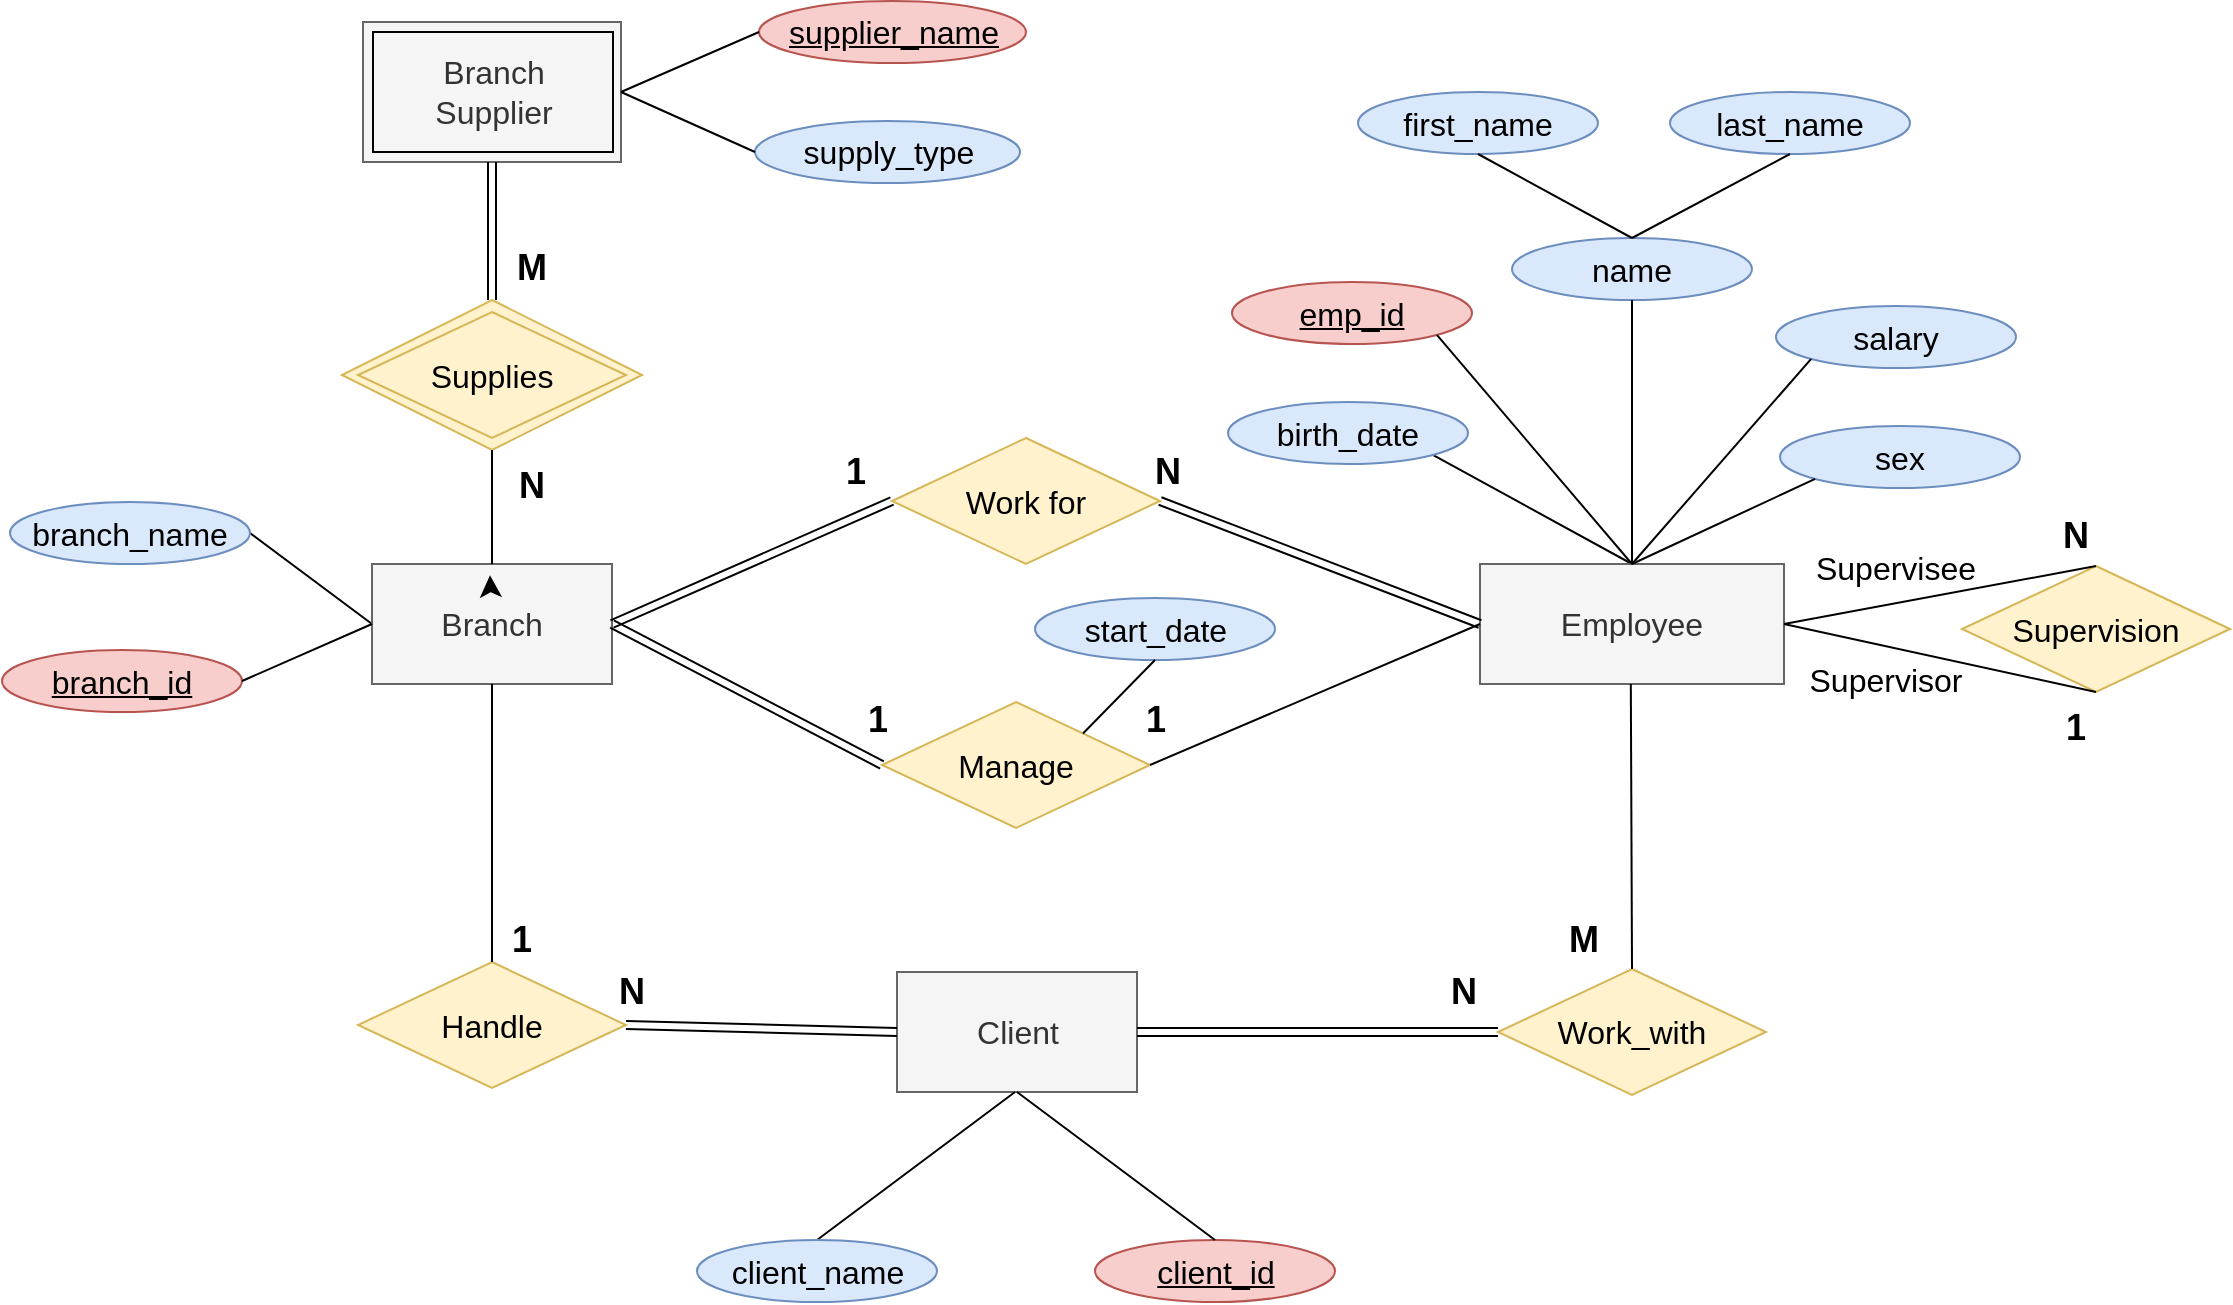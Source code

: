 <mxfile version="22.1.17" type="github">
  <diagram name="Page-1" id="cQ3zdosAbcx39ae-mgn1">
    <mxGraphModel dx="1571" dy="976" grid="0" gridSize="10" guides="1" tooltips="1" connect="1" arrows="1" fold="1" page="0" pageScale="1" pageWidth="850" pageHeight="1100" math="0" shadow="0">
      <root>
        <mxCell id="0" />
        <mxCell id="1" parent="0" />
        <mxCell id="zE7A5mMf3-AVIn3OmA2D-67" value="Work for" style="rhombus;whiteSpace=wrap;html=1;fontSize=16;fillColor=#fff2cc;strokeColor=#d6b656;" vertex="1" parent="1">
          <mxGeometry x="41.94" y="379" width="150.12" height="75" as="geometry" />
        </mxCell>
        <mxCell id="zE7A5mMf3-AVIn3OmA2D-1" value="" style="endArrow=none;html=1;rounded=0;fontSize=12;startSize=8;endSize=8;curved=1;entryX=0;entryY=0.5;entryDx=0;entryDy=0;exitX=1;exitY=0.5;exitDx=0;exitDy=0;" edge="1" parent="1" source="zE7A5mMf3-AVIn3OmA2D-6" target="zE7A5mMf3-AVIn3OmA2D-2">
          <mxGeometry width="50" height="50" relative="1" as="geometry">
            <mxPoint x="8" y="500.5" as="sourcePoint" />
            <mxPoint x="56" y="548" as="targetPoint" />
          </mxGeometry>
        </mxCell>
        <mxCell id="zE7A5mMf3-AVIn3OmA2D-2" value="Branch" style="rounded=0;whiteSpace=wrap;html=1;fontSize=16;fillColor=#f5f5f5;fontColor=#333333;strokeColor=#666666;" vertex="1" parent="1">
          <mxGeometry x="57" y="511" width="120" height="60" as="geometry" />
        </mxCell>
        <mxCell id="zE7A5mMf3-AVIn3OmA2D-6" value="branch_name" style="ellipse;whiteSpace=wrap;html=1;fontSize=16;fillColor=#dae8fc;strokeColor=#6c8ebf;" vertex="1" parent="1">
          <mxGeometry x="-124" y="480" width="120" height="31" as="geometry" />
        </mxCell>
        <mxCell id="zE7A5mMf3-AVIn3OmA2D-7" value="&lt;u&gt;branch_id&lt;/u&gt;" style="ellipse;whiteSpace=wrap;html=1;fontSize=16;fillColor=#f8cecc;strokeColor=#b85450;" vertex="1" parent="1">
          <mxGeometry x="-128" y="554" width="120" height="31" as="geometry" />
        </mxCell>
        <mxCell id="zE7A5mMf3-AVIn3OmA2D-8" value="" style="endArrow=none;html=1;rounded=0;fontSize=12;startSize=8;endSize=8;curved=1;entryX=0;entryY=0.5;entryDx=0;entryDy=0;exitX=1;exitY=0.5;exitDx=0;exitDy=0;" edge="1" parent="1" source="zE7A5mMf3-AVIn3OmA2D-7" target="zE7A5mMf3-AVIn3OmA2D-2">
          <mxGeometry width="50" height="50" relative="1" as="geometry">
            <mxPoint x="20" y="609" as="sourcePoint" />
            <mxPoint x="82" y="661" as="targetPoint" />
          </mxGeometry>
        </mxCell>
        <mxCell id="zE7A5mMf3-AVIn3OmA2D-9" value="" style="endArrow=none;html=1;rounded=0;fontSize=12;startSize=8;endSize=8;curved=1;entryX=0.5;entryY=0;entryDx=0;entryDy=0;exitX=1;exitY=1;exitDx=0;exitDy=0;" edge="1" parent="1" source="zE7A5mMf3-AVIn3OmA2D-11" target="zE7A5mMf3-AVIn3OmA2D-10">
          <mxGeometry width="50" height="50" relative="1" as="geometry">
            <mxPoint x="562" y="500.5" as="sourcePoint" />
            <mxPoint x="610" y="548" as="targetPoint" />
          </mxGeometry>
        </mxCell>
        <mxCell id="zE7A5mMf3-AVIn3OmA2D-10" value="Employee" style="rounded=0;whiteSpace=wrap;html=1;fontSize=16;fillColor=#f5f5f5;fontColor=#333333;strokeColor=#666666;" vertex="1" parent="1">
          <mxGeometry x="611" y="511" width="152" height="60" as="geometry" />
        </mxCell>
        <mxCell id="zE7A5mMf3-AVIn3OmA2D-11" value="birth_date" style="ellipse;whiteSpace=wrap;html=1;fontSize=16;fillColor=#dae8fc;strokeColor=#6c8ebf;" vertex="1" parent="1">
          <mxGeometry x="485" y="430" width="120" height="31" as="geometry" />
        </mxCell>
        <mxCell id="zE7A5mMf3-AVIn3OmA2D-13" value="&lt;u&gt;emp_id&lt;/u&gt;" style="ellipse;whiteSpace=wrap;html=1;fontSize=16;fillColor=#f8cecc;strokeColor=#b85450;" vertex="1" parent="1">
          <mxGeometry x="487" y="370" width="120" height="31" as="geometry" />
        </mxCell>
        <mxCell id="zE7A5mMf3-AVIn3OmA2D-14" value="" style="endArrow=none;html=1;rounded=0;fontSize=12;startSize=8;endSize=8;curved=1;entryX=0.5;entryY=0;entryDx=0;entryDy=0;exitX=1;exitY=1;exitDx=0;exitDy=0;" edge="1" parent="1" source="zE7A5mMf3-AVIn3OmA2D-13" target="zE7A5mMf3-AVIn3OmA2D-10">
          <mxGeometry width="50" height="50" relative="1" as="geometry">
            <mxPoint x="635" y="464" as="sourcePoint" />
            <mxPoint x="681" y="521" as="targetPoint" />
          </mxGeometry>
        </mxCell>
        <mxCell id="zE7A5mMf3-AVIn3OmA2D-15" value="name" style="ellipse;whiteSpace=wrap;html=1;fontSize=16;fillColor=#dae8fc;strokeColor=#6c8ebf;" vertex="1" parent="1">
          <mxGeometry x="627" y="348" width="120" height="31" as="geometry" />
        </mxCell>
        <mxCell id="zE7A5mMf3-AVIn3OmA2D-16" value="" style="endArrow=none;html=1;rounded=0;fontSize=12;startSize=8;endSize=8;curved=1;entryX=0.5;entryY=0;entryDx=0;entryDy=0;exitX=0.5;exitY=1;exitDx=0;exitDy=0;" edge="1" parent="1" source="zE7A5mMf3-AVIn3OmA2D-15" target="zE7A5mMf3-AVIn3OmA2D-10">
          <mxGeometry width="50" height="50" relative="1" as="geometry">
            <mxPoint x="598" y="432" as="sourcePoint" />
            <mxPoint x="697" y="521" as="targetPoint" />
          </mxGeometry>
        </mxCell>
        <mxCell id="zE7A5mMf3-AVIn3OmA2D-17" value="salary" style="ellipse;whiteSpace=wrap;html=1;fontSize=16;fillColor=#dae8fc;strokeColor=#6c8ebf;" vertex="1" parent="1">
          <mxGeometry x="759" y="382" width="120" height="31" as="geometry" />
        </mxCell>
        <mxCell id="zE7A5mMf3-AVIn3OmA2D-18" value="sex" style="ellipse;whiteSpace=wrap;html=1;fontSize=16;fillColor=#dae8fc;strokeColor=#6c8ebf;" vertex="1" parent="1">
          <mxGeometry x="761" y="442" width="120" height="31" as="geometry" />
        </mxCell>
        <mxCell id="zE7A5mMf3-AVIn3OmA2D-19" value="" style="endArrow=none;html=1;rounded=0;fontSize=12;startSize=8;endSize=8;curved=1;entryX=0;entryY=1;entryDx=0;entryDy=0;exitX=0.5;exitY=0;exitDx=0;exitDy=0;" edge="1" parent="1" source="zE7A5mMf3-AVIn3OmA2D-10" target="zE7A5mMf3-AVIn3OmA2D-18">
          <mxGeometry width="50" height="50" relative="1" as="geometry">
            <mxPoint x="607" y="498" as="sourcePoint" />
            <mxPoint x="697" y="521" as="targetPoint" />
          </mxGeometry>
        </mxCell>
        <mxCell id="zE7A5mMf3-AVIn3OmA2D-20" value="" style="endArrow=none;html=1;rounded=0;fontSize=12;startSize=8;endSize=8;curved=1;entryX=0.5;entryY=0;entryDx=0;entryDy=0;exitX=0;exitY=1;exitDx=0;exitDy=0;" edge="1" parent="1" source="zE7A5mMf3-AVIn3OmA2D-17" target="zE7A5mMf3-AVIn3OmA2D-10">
          <mxGeometry width="50" height="50" relative="1" as="geometry">
            <mxPoint x="598" y="432" as="sourcePoint" />
            <mxPoint x="697" y="521" as="targetPoint" />
          </mxGeometry>
        </mxCell>
        <mxCell id="zE7A5mMf3-AVIn3OmA2D-22" value="first_name" style="ellipse;whiteSpace=wrap;html=1;fontSize=16;fillColor=#dae8fc;strokeColor=#6c8ebf;" vertex="1" parent="1">
          <mxGeometry x="550" y="275" width="120" height="31" as="geometry" />
        </mxCell>
        <mxCell id="zE7A5mMf3-AVIn3OmA2D-23" value="last_name" style="ellipse;whiteSpace=wrap;html=1;fontSize=16;fillColor=#dae8fc;strokeColor=#6c8ebf;" vertex="1" parent="1">
          <mxGeometry x="706" y="275" width="120" height="31" as="geometry" />
        </mxCell>
        <mxCell id="zE7A5mMf3-AVIn3OmA2D-24" value="" style="endArrow=none;html=1;rounded=0;fontSize=12;startSize=8;endSize=8;curved=1;entryX=0.5;entryY=0;entryDx=0;entryDy=0;exitX=0.5;exitY=1;exitDx=0;exitDy=0;" edge="1" parent="1" source="zE7A5mMf3-AVIn3OmA2D-22" target="zE7A5mMf3-AVIn3OmA2D-15">
          <mxGeometry width="50" height="50" relative="1" as="geometry">
            <mxPoint x="697" y="389" as="sourcePoint" />
            <mxPoint x="697" y="521" as="targetPoint" />
          </mxGeometry>
        </mxCell>
        <mxCell id="zE7A5mMf3-AVIn3OmA2D-25" value="" style="endArrow=none;html=1;rounded=0;fontSize=12;startSize=8;endSize=8;curved=1;entryX=0.5;entryY=0;entryDx=0;entryDy=0;exitX=0.5;exitY=1;exitDx=0;exitDy=0;" edge="1" parent="1" source="zE7A5mMf3-AVIn3OmA2D-23" target="zE7A5mMf3-AVIn3OmA2D-15">
          <mxGeometry width="50" height="50" relative="1" as="geometry">
            <mxPoint x="620" y="316" as="sourcePoint" />
            <mxPoint x="697" y="358" as="targetPoint" />
          </mxGeometry>
        </mxCell>
        <mxCell id="zE7A5mMf3-AVIn3OmA2D-26" value="Client" style="rounded=0;whiteSpace=wrap;html=1;fontSize=16;fillColor=#f5f5f5;fontColor=#333333;strokeColor=#666666;" vertex="1" parent="1">
          <mxGeometry x="319.5" y="715" width="120" height="60" as="geometry" />
        </mxCell>
        <mxCell id="zE7A5mMf3-AVIn3OmA2D-27" value="" style="endArrow=none;html=1;rounded=0;fontSize=12;startSize=8;endSize=8;curved=1;exitX=0.5;exitY=0;exitDx=0;exitDy=0;" edge="1" parent="1" source="zE7A5mMf3-AVIn3OmA2D-28">
          <mxGeometry width="50" height="50" relative="1" as="geometry">
            <mxPoint x="351.5" y="869.5" as="sourcePoint" />
            <mxPoint x="378.5" y="775" as="targetPoint" />
          </mxGeometry>
        </mxCell>
        <mxCell id="zE7A5mMf3-AVIn3OmA2D-28" value="client_name" style="ellipse;whiteSpace=wrap;html=1;fontSize=16;fillColor=#dae8fc;strokeColor=#6c8ebf;" vertex="1" parent="1">
          <mxGeometry x="219.5" y="849" width="120" height="31" as="geometry" />
        </mxCell>
        <mxCell id="zE7A5mMf3-AVIn3OmA2D-29" value="&lt;u&gt;client_id&lt;/u&gt;" style="ellipse;whiteSpace=wrap;html=1;fontSize=16;fillColor=#f8cecc;strokeColor=#b85450;" vertex="1" parent="1">
          <mxGeometry x="418.5" y="849" width="120" height="31" as="geometry" />
        </mxCell>
        <mxCell id="zE7A5mMf3-AVIn3OmA2D-30" value="" style="endArrow=none;html=1;rounded=0;fontSize=12;startSize=8;endSize=8;curved=1;entryX=0.5;entryY=1;entryDx=0;entryDy=0;exitX=0.5;exitY=0;exitDx=0;exitDy=0;" edge="1" parent="1" source="zE7A5mMf3-AVIn3OmA2D-29" target="zE7A5mMf3-AVIn3OmA2D-26">
          <mxGeometry width="50" height="50" relative="1" as="geometry">
            <mxPoint x="363.5" y="978" as="sourcePoint" />
            <mxPoint x="400.5" y="910" as="targetPoint" />
          </mxGeometry>
        </mxCell>
        <mxCell id="zE7A5mMf3-AVIn3OmA2D-31" value="Work for" style="rhombus;whiteSpace=wrap;html=1;fontSize=16;fillColor=#fff2cc;strokeColor=#d6b656;" vertex="1" parent="1">
          <mxGeometry x="317" y="448" width="134" height="63" as="geometry" />
        </mxCell>
        <mxCell id="zE7A5mMf3-AVIn3OmA2D-32" value="" style="endArrow=none;html=1;rounded=0;fontSize=12;curved=1;entryX=0;entryY=0.5;entryDx=0;entryDy=0;shape=link;" edge="1" parent="1" target="zE7A5mMf3-AVIn3OmA2D-31">
          <mxGeometry width="50" height="50" relative="1" as="geometry">
            <mxPoint x="177" y="541" as="sourcePoint" />
            <mxPoint x="276" y="467" as="targetPoint" />
          </mxGeometry>
        </mxCell>
        <mxCell id="zE7A5mMf3-AVIn3OmA2D-33" value="" style="endArrow=none;html=1;rounded=0;fontSize=12;curved=1;entryX=1;entryY=0.5;entryDx=0;entryDy=0;exitX=0;exitY=0.5;exitDx=0;exitDy=0;shape=link;" edge="1" parent="1" source="zE7A5mMf3-AVIn3OmA2D-10" target="zE7A5mMf3-AVIn3OmA2D-31">
          <mxGeometry width="50" height="50" relative="1" as="geometry">
            <mxPoint x="187" y="551" as="sourcePoint" />
            <mxPoint x="327" y="490" as="targetPoint" />
          </mxGeometry>
        </mxCell>
        <mxCell id="zE7A5mMf3-AVIn3OmA2D-34" value="Manage" style="rhombus;whiteSpace=wrap;html=1;fontSize=16;fillColor=#fff2cc;strokeColor=#d6b656;" vertex="1" parent="1">
          <mxGeometry x="312" y="580" width="134" height="63" as="geometry" />
        </mxCell>
        <mxCell id="zE7A5mMf3-AVIn3OmA2D-35" value="" style="endArrow=none;html=1;rounded=0;fontSize=12;curved=1;entryX=0;entryY=0.5;entryDx=0;entryDy=0;exitX=1;exitY=0.5;exitDx=0;exitDy=0;shape=link;" edge="1" parent="1" source="zE7A5mMf3-AVIn3OmA2D-2" target="zE7A5mMf3-AVIn3OmA2D-34">
          <mxGeometry width="50" height="50" relative="1" as="geometry">
            <mxPoint x="187" y="551" as="sourcePoint" />
            <mxPoint x="327" y="490" as="targetPoint" />
          </mxGeometry>
        </mxCell>
        <mxCell id="zE7A5mMf3-AVIn3OmA2D-36" value="" style="endArrow=none;html=1;rounded=0;fontSize=12;startSize=8;endSize=8;curved=1;entryX=0;entryY=0.5;entryDx=0;entryDy=0;exitX=1;exitY=0.5;exitDx=0;exitDy=0;" edge="1" parent="1" source="zE7A5mMf3-AVIn3OmA2D-34" target="zE7A5mMf3-AVIn3OmA2D-10">
          <mxGeometry width="50" height="50" relative="1" as="geometry">
            <mxPoint x="621" y="551" as="sourcePoint" />
            <mxPoint x="461" y="490" as="targetPoint" />
          </mxGeometry>
        </mxCell>
        <mxCell id="zE7A5mMf3-AVIn3OmA2D-37" value="&lt;b&gt;&lt;font style=&quot;font-size: 18px;&quot;&gt;N&lt;/font&gt;&lt;/b&gt;" style="text;html=1;strokeColor=none;fillColor=none;align=center;verticalAlign=middle;whiteSpace=wrap;rounded=0;fontSize=16;" vertex="1" parent="1">
          <mxGeometry x="425" y="450" width="60" height="30" as="geometry" />
        </mxCell>
        <mxCell id="zE7A5mMf3-AVIn3OmA2D-38" value="&lt;b&gt;&lt;font style=&quot;font-size: 18px;&quot;&gt;1&lt;/font&gt;&lt;/b&gt;" style="text;html=1;strokeColor=none;fillColor=none;align=center;verticalAlign=middle;whiteSpace=wrap;rounded=0;fontSize=16;" vertex="1" parent="1">
          <mxGeometry x="269" y="450" width="60" height="30" as="geometry" />
        </mxCell>
        <mxCell id="zE7A5mMf3-AVIn3OmA2D-39" value="&lt;b&gt;&lt;font style=&quot;font-size: 18px;&quot;&gt;1&lt;/font&gt;&lt;/b&gt;" style="text;html=1;strokeColor=none;fillColor=none;align=center;verticalAlign=middle;whiteSpace=wrap;rounded=0;fontSize=16;" vertex="1" parent="1">
          <mxGeometry x="279.5" y="574" width="60" height="30" as="geometry" />
        </mxCell>
        <mxCell id="zE7A5mMf3-AVIn3OmA2D-40" value="&lt;b&gt;&lt;font style=&quot;font-size: 18px;&quot;&gt;1&lt;/font&gt;&lt;/b&gt;" style="text;html=1;strokeColor=none;fillColor=none;align=center;verticalAlign=middle;whiteSpace=wrap;rounded=0;fontSize=16;" vertex="1" parent="1">
          <mxGeometry x="418.5" y="574" width="60" height="30" as="geometry" />
        </mxCell>
        <mxCell id="zE7A5mMf3-AVIn3OmA2D-41" value="start_date" style="ellipse;whiteSpace=wrap;html=1;fontSize=16;fillColor=#dae8fc;strokeColor=#6c8ebf;" vertex="1" parent="1">
          <mxGeometry x="388.5" y="528" width="120" height="31" as="geometry" />
        </mxCell>
        <mxCell id="zE7A5mMf3-AVIn3OmA2D-42" value="" style="endArrow=none;html=1;rounded=0;fontSize=12;startSize=8;endSize=8;curved=1;entryX=0.5;entryY=1;entryDx=0;entryDy=0;exitX=1;exitY=0;exitDx=0;exitDy=0;" edge="1" parent="1" source="zE7A5mMf3-AVIn3OmA2D-34" target="zE7A5mMf3-AVIn3OmA2D-41">
          <mxGeometry width="50" height="50" relative="1" as="geometry">
            <mxPoint x="598" y="466" as="sourcePoint" />
            <mxPoint x="697" y="521" as="targetPoint" />
          </mxGeometry>
        </mxCell>
        <mxCell id="zE7A5mMf3-AVIn3OmA2D-43" value="Handle" style="rhombus;whiteSpace=wrap;html=1;fontSize=16;fillColor=#fff2cc;strokeColor=#d6b656;" vertex="1" parent="1">
          <mxGeometry x="50" y="710" width="134" height="63" as="geometry" />
        </mxCell>
        <mxCell id="zE7A5mMf3-AVIn3OmA2D-44" value="Work_with" style="rhombus;whiteSpace=wrap;html=1;fontSize=16;fillColor=#fff2cc;strokeColor=#d6b656;" vertex="1" parent="1">
          <mxGeometry x="620" y="713.5" width="134" height="63" as="geometry" />
        </mxCell>
        <mxCell id="zE7A5mMf3-AVIn3OmA2D-45" value="" style="endArrow=none;html=1;rounded=0;fontSize=12;curved=1;entryX=0;entryY=0.5;entryDx=0;entryDy=0;exitX=1;exitY=0.5;exitDx=0;exitDy=0;shape=link;" edge="1" parent="1" source="zE7A5mMf3-AVIn3OmA2D-43" target="zE7A5mMf3-AVIn3OmA2D-26">
          <mxGeometry width="50" height="50" relative="1" as="geometry">
            <mxPoint x="187" y="795" as="sourcePoint" />
            <mxPoint x="322" y="866" as="targetPoint" />
          </mxGeometry>
        </mxCell>
        <mxCell id="zE7A5mMf3-AVIn3OmA2D-46" value="" style="endArrow=none;html=1;rounded=0;fontSize=12;startSize=8;endSize=8;curved=1;entryX=0.5;entryY=1;entryDx=0;entryDy=0;exitX=0.5;exitY=0;exitDx=0;exitDy=0;" edge="1" parent="1" source="zE7A5mMf3-AVIn3OmA2D-43" target="zE7A5mMf3-AVIn3OmA2D-2">
          <mxGeometry width="50" height="50" relative="1" as="geometry">
            <mxPoint x="-26" y="680" as="sourcePoint" />
            <mxPoint x="139" y="609" as="targetPoint" />
          </mxGeometry>
        </mxCell>
        <mxCell id="zE7A5mMf3-AVIn3OmA2D-47" value="" style="endArrow=none;html=1;rounded=0;fontSize=12;curved=1;entryX=0;entryY=0.5;entryDx=0;entryDy=0;exitX=1;exitY=0.5;exitDx=0;exitDy=0;shape=link;" edge="1" parent="1" source="zE7A5mMf3-AVIn3OmA2D-26" target="zE7A5mMf3-AVIn3OmA2D-44">
          <mxGeometry width="50" height="50" relative="1" as="geometry">
            <mxPoint x="459" y="751" as="sourcePoint" />
            <mxPoint x="595" y="754" as="targetPoint" />
          </mxGeometry>
        </mxCell>
        <mxCell id="zE7A5mMf3-AVIn3OmA2D-48" value="" style="endArrow=none;html=1;rounded=0;fontSize=12;startSize=8;endSize=8;curved=1;entryX=0.5;entryY=1;entryDx=0;entryDy=0;exitX=0.5;exitY=0;exitDx=0;exitDy=0;" edge="1" parent="1" source="zE7A5mMf3-AVIn3OmA2D-44">
          <mxGeometry width="50" height="50" relative="1" as="geometry">
            <mxPoint x="686.41" y="710" as="sourcePoint" />
            <mxPoint x="686.41" y="571" as="targetPoint" />
          </mxGeometry>
        </mxCell>
        <mxCell id="zE7A5mMf3-AVIn3OmA2D-49" value="&lt;b&gt;&lt;font style=&quot;font-size: 18px;&quot;&gt;1&lt;/font&gt;&lt;/b&gt;" style="text;html=1;strokeColor=none;fillColor=none;align=center;verticalAlign=middle;whiteSpace=wrap;rounded=0;fontSize=16;" vertex="1" parent="1">
          <mxGeometry x="102" y="683.5" width="60" height="30" as="geometry" />
        </mxCell>
        <mxCell id="zE7A5mMf3-AVIn3OmA2D-50" value="&lt;b&gt;&lt;font style=&quot;font-size: 18px;&quot;&gt;N&lt;/font&gt;&lt;/b&gt;" style="text;html=1;strokeColor=none;fillColor=none;align=center;verticalAlign=middle;whiteSpace=wrap;rounded=0;fontSize=16;" vertex="1" parent="1">
          <mxGeometry x="157" y="710" width="60" height="30" as="geometry" />
        </mxCell>
        <mxCell id="zE7A5mMf3-AVIn3OmA2D-51" value="&lt;b&gt;&lt;font style=&quot;font-size: 18px;&quot;&gt;N&lt;/font&gt;&lt;/b&gt;" style="text;html=1;strokeColor=none;fillColor=none;align=center;verticalAlign=middle;whiteSpace=wrap;rounded=0;fontSize=16;" vertex="1" parent="1">
          <mxGeometry x="573" y="710" width="60" height="30" as="geometry" />
        </mxCell>
        <mxCell id="zE7A5mMf3-AVIn3OmA2D-52" value="&lt;b&gt;&lt;font style=&quot;font-size: 18px;&quot;&gt;M&lt;/font&gt;&lt;/b&gt;" style="text;html=1;strokeColor=none;fillColor=none;align=center;verticalAlign=middle;whiteSpace=wrap;rounded=0;fontSize=16;" vertex="1" parent="1">
          <mxGeometry x="633" y="683.5" width="60" height="30" as="geometry" />
        </mxCell>
        <mxCell id="zE7A5mMf3-AVIn3OmA2D-53" value="Supervision" style="rhombus;whiteSpace=wrap;html=1;fontSize=16;fillColor=#fff2cc;strokeColor=#d6b656;" vertex="1" parent="1">
          <mxGeometry x="852" y="512" width="134" height="63" as="geometry" />
        </mxCell>
        <mxCell id="zE7A5mMf3-AVIn3OmA2D-54" value="" style="endArrow=none;html=1;rounded=0;fontSize=12;startSize=8;endSize=8;curved=1;exitX=1;exitY=0.5;exitDx=0;exitDy=0;entryX=0.5;entryY=1;entryDx=0;entryDy=0;" edge="1" parent="1" source="zE7A5mMf3-AVIn3OmA2D-10" target="zE7A5mMf3-AVIn3OmA2D-53">
          <mxGeometry width="50" height="50" relative="1" as="geometry">
            <mxPoint x="727" y="697" as="sourcePoint" />
            <mxPoint x="892" y="626" as="targetPoint" />
          </mxGeometry>
        </mxCell>
        <mxCell id="zE7A5mMf3-AVIn3OmA2D-55" value="" style="endArrow=none;html=1;rounded=0;fontSize=12;startSize=8;endSize=8;curved=1;exitX=1;exitY=0.5;exitDx=0;exitDy=0;entryX=0.5;entryY=0;entryDx=0;entryDy=0;" edge="1" parent="1" source="zE7A5mMf3-AVIn3OmA2D-10" target="zE7A5mMf3-AVIn3OmA2D-53">
          <mxGeometry width="50" height="50" relative="1" as="geometry">
            <mxPoint x="773" y="551" as="sourcePoint" />
            <mxPoint x="929" y="585" as="targetPoint" />
          </mxGeometry>
        </mxCell>
        <mxCell id="zE7A5mMf3-AVIn3OmA2D-56" value="Supervisor" style="text;html=1;strokeColor=none;fillColor=none;align=center;verticalAlign=middle;whiteSpace=wrap;rounded=0;fontSize=16;" vertex="1" parent="1">
          <mxGeometry x="763" y="554" width="102" height="30" as="geometry" />
        </mxCell>
        <mxCell id="zE7A5mMf3-AVIn3OmA2D-57" value="Supervisee" style="text;html=1;strokeColor=none;fillColor=none;align=center;verticalAlign=middle;whiteSpace=wrap;rounded=0;fontSize=16;" vertex="1" parent="1">
          <mxGeometry x="768" y="498" width="102" height="30" as="geometry" />
        </mxCell>
        <mxCell id="zE7A5mMf3-AVIn3OmA2D-58" value="&lt;b&gt;&lt;font style=&quot;font-size: 18px;&quot;&gt;N&lt;/font&gt;&lt;/b&gt;" style="text;html=1;strokeColor=none;fillColor=none;align=center;verticalAlign=middle;whiteSpace=wrap;rounded=0;fontSize=16;" vertex="1" parent="1">
          <mxGeometry x="879" y="482" width="60" height="30" as="geometry" />
        </mxCell>
        <mxCell id="zE7A5mMf3-AVIn3OmA2D-59" value="&lt;b&gt;&lt;font style=&quot;font-size: 18px;&quot;&gt;1&lt;/font&gt;&lt;/b&gt;" style="text;html=1;strokeColor=none;fillColor=none;align=center;verticalAlign=middle;whiteSpace=wrap;rounded=0;fontSize=16;" vertex="1" parent="1">
          <mxGeometry x="879" y="578" width="60" height="30" as="geometry" />
        </mxCell>
        <mxCell id="zE7A5mMf3-AVIn3OmA2D-65" value="" style="group" vertex="1" connectable="0" parent="1">
          <mxGeometry x="52.5" y="240" width="129" height="70" as="geometry" />
        </mxCell>
        <mxCell id="zE7A5mMf3-AVIn3OmA2D-63" value="" style="rounded=0;whiteSpace=wrap;html=1;fontSize=16;fillColor=#f5f5f5;fontColor=#333333;strokeColor=#666666;" vertex="1" parent="zE7A5mMf3-AVIn3OmA2D-65">
          <mxGeometry width="129" height="70" as="geometry" />
        </mxCell>
        <mxCell id="zE7A5mMf3-AVIn3OmA2D-62" value="Branch&lt;br&gt;Supplier" style="rounded=0;whiteSpace=wrap;html=1;fontSize=16;fillColor=#f5f5f5;fontColor=#333333;strokeColor=#000000;fillStyle=solid;strokeWidth=1;" vertex="1" parent="zE7A5mMf3-AVIn3OmA2D-65">
          <mxGeometry x="5" y="5" width="120" height="60" as="geometry" />
        </mxCell>
        <mxCell id="zE7A5mMf3-AVIn3OmA2D-66" value="Supplies" style="rhombus;whiteSpace=wrap;html=1;fontSize=16;fillColor=#fff2cc;strokeColor=#d6b656;" vertex="1" parent="1">
          <mxGeometry x="50" y="385" width="134" height="63" as="geometry" />
        </mxCell>
        <mxCell id="zE7A5mMf3-AVIn3OmA2D-69" style="edgeStyle=none;curved=1;rounded=0;orthogonalLoop=1;jettySize=auto;html=1;entryX=0.088;entryY=0.993;entryDx=0;entryDy=0;entryPerimeter=0;fontSize=12;startSize=8;endSize=8;" edge="1" parent="1">
          <mxGeometry relative="1" as="geometry">
            <mxPoint x="116.051" y="517.927" as="sourcePoint" />
            <mxPoint x="115.999" y="516.674" as="targetPoint" />
          </mxGeometry>
        </mxCell>
        <mxCell id="zE7A5mMf3-AVIn3OmA2D-70" value="" style="endArrow=none;html=1;rounded=0;fontSize=12;curved=1;exitX=0.5;exitY=1;exitDx=0;exitDy=0;shape=link;entryX=0.5;entryY=0;entryDx=0;entryDy=0;" edge="1" parent="1" source="zE7A5mMf3-AVIn3OmA2D-63" target="zE7A5mMf3-AVIn3OmA2D-67">
          <mxGeometry width="50" height="50" relative="1" as="geometry">
            <mxPoint x="144.5" y="357" as="sourcePoint" />
            <mxPoint x="161" y="365" as="targetPoint" />
          </mxGeometry>
        </mxCell>
        <mxCell id="zE7A5mMf3-AVIn3OmA2D-71" value="" style="endArrow=none;html=1;rounded=0;fontSize=12;startSize=8;endSize=8;curved=1;entryX=0.5;entryY=0;entryDx=0;entryDy=0;exitX=0.5;exitY=1;exitDx=0;exitDy=0;" edge="1" parent="1" source="zE7A5mMf3-AVIn3OmA2D-67" target="zE7A5mMf3-AVIn3OmA2D-2">
          <mxGeometry width="50" height="50" relative="1" as="geometry">
            <mxPoint x="189" y="470" as="sourcePoint" />
            <mxPoint x="177" y="498" as="targetPoint" />
          </mxGeometry>
        </mxCell>
        <mxCell id="zE7A5mMf3-AVIn3OmA2D-72" value="&lt;b&gt;&lt;font style=&quot;font-size: 18px;&quot;&gt;N&lt;/font&gt;&lt;/b&gt;" style="text;html=1;strokeColor=none;fillColor=none;align=center;verticalAlign=middle;whiteSpace=wrap;rounded=0;fontSize=16;" vertex="1" parent="1">
          <mxGeometry x="107" y="457" width="60" height="30" as="geometry" />
        </mxCell>
        <mxCell id="zE7A5mMf3-AVIn3OmA2D-73" value="&lt;b&gt;&lt;font style=&quot;font-size: 18px;&quot;&gt;M&lt;/font&gt;&lt;/b&gt;" style="text;html=1;strokeColor=none;fillColor=none;align=center;verticalAlign=middle;whiteSpace=wrap;rounded=0;fontSize=16;" vertex="1" parent="1">
          <mxGeometry x="107" y="348" width="60" height="30" as="geometry" />
        </mxCell>
        <mxCell id="zE7A5mMf3-AVIn3OmA2D-74" value="supply_type" style="ellipse;whiteSpace=wrap;html=1;fontSize=16;fillColor=#dae8fc;strokeColor=#6c8ebf;" vertex="1" parent="1">
          <mxGeometry x="248.5" y="289.5" width="132.5" height="31" as="geometry" />
        </mxCell>
        <mxCell id="zE7A5mMf3-AVIn3OmA2D-75" value="&lt;u&gt;supplier_name&lt;/u&gt;" style="ellipse;whiteSpace=wrap;html=1;fontSize=16;fillColor=#f8cecc;strokeColor=#b85450;" vertex="1" parent="1">
          <mxGeometry x="250.5" y="229.5" width="133.5" height="31" as="geometry" />
        </mxCell>
        <mxCell id="zE7A5mMf3-AVIn3OmA2D-77" value="" style="endArrow=none;html=1;rounded=0;fontSize=12;startSize=8;endSize=8;curved=1;entryX=0;entryY=0.5;entryDx=0;entryDy=0;exitX=1;exitY=0.5;exitDx=0;exitDy=0;" edge="1" parent="1" source="zE7A5mMf3-AVIn3OmA2D-63" target="zE7A5mMf3-AVIn3OmA2D-75">
          <mxGeometry width="50" height="50" relative="1" as="geometry">
            <mxPoint x="187" y="278" as="sourcePoint" />
            <mxPoint x="284" y="393" as="targetPoint" />
          </mxGeometry>
        </mxCell>
        <mxCell id="zE7A5mMf3-AVIn3OmA2D-78" value="" style="endArrow=none;html=1;rounded=0;fontSize=12;startSize=8;endSize=8;curved=1;entryX=0;entryY=0.5;entryDx=0;entryDy=0;exitX=1;exitY=0.5;exitDx=0;exitDy=0;" edge="1" parent="1" source="zE7A5mMf3-AVIn3OmA2D-63" target="zE7A5mMf3-AVIn3OmA2D-74">
          <mxGeometry width="50" height="50" relative="1" as="geometry">
            <mxPoint x="192" y="285" as="sourcePoint" />
            <mxPoint x="261" y="255" as="targetPoint" />
          </mxGeometry>
        </mxCell>
      </root>
    </mxGraphModel>
  </diagram>
</mxfile>
